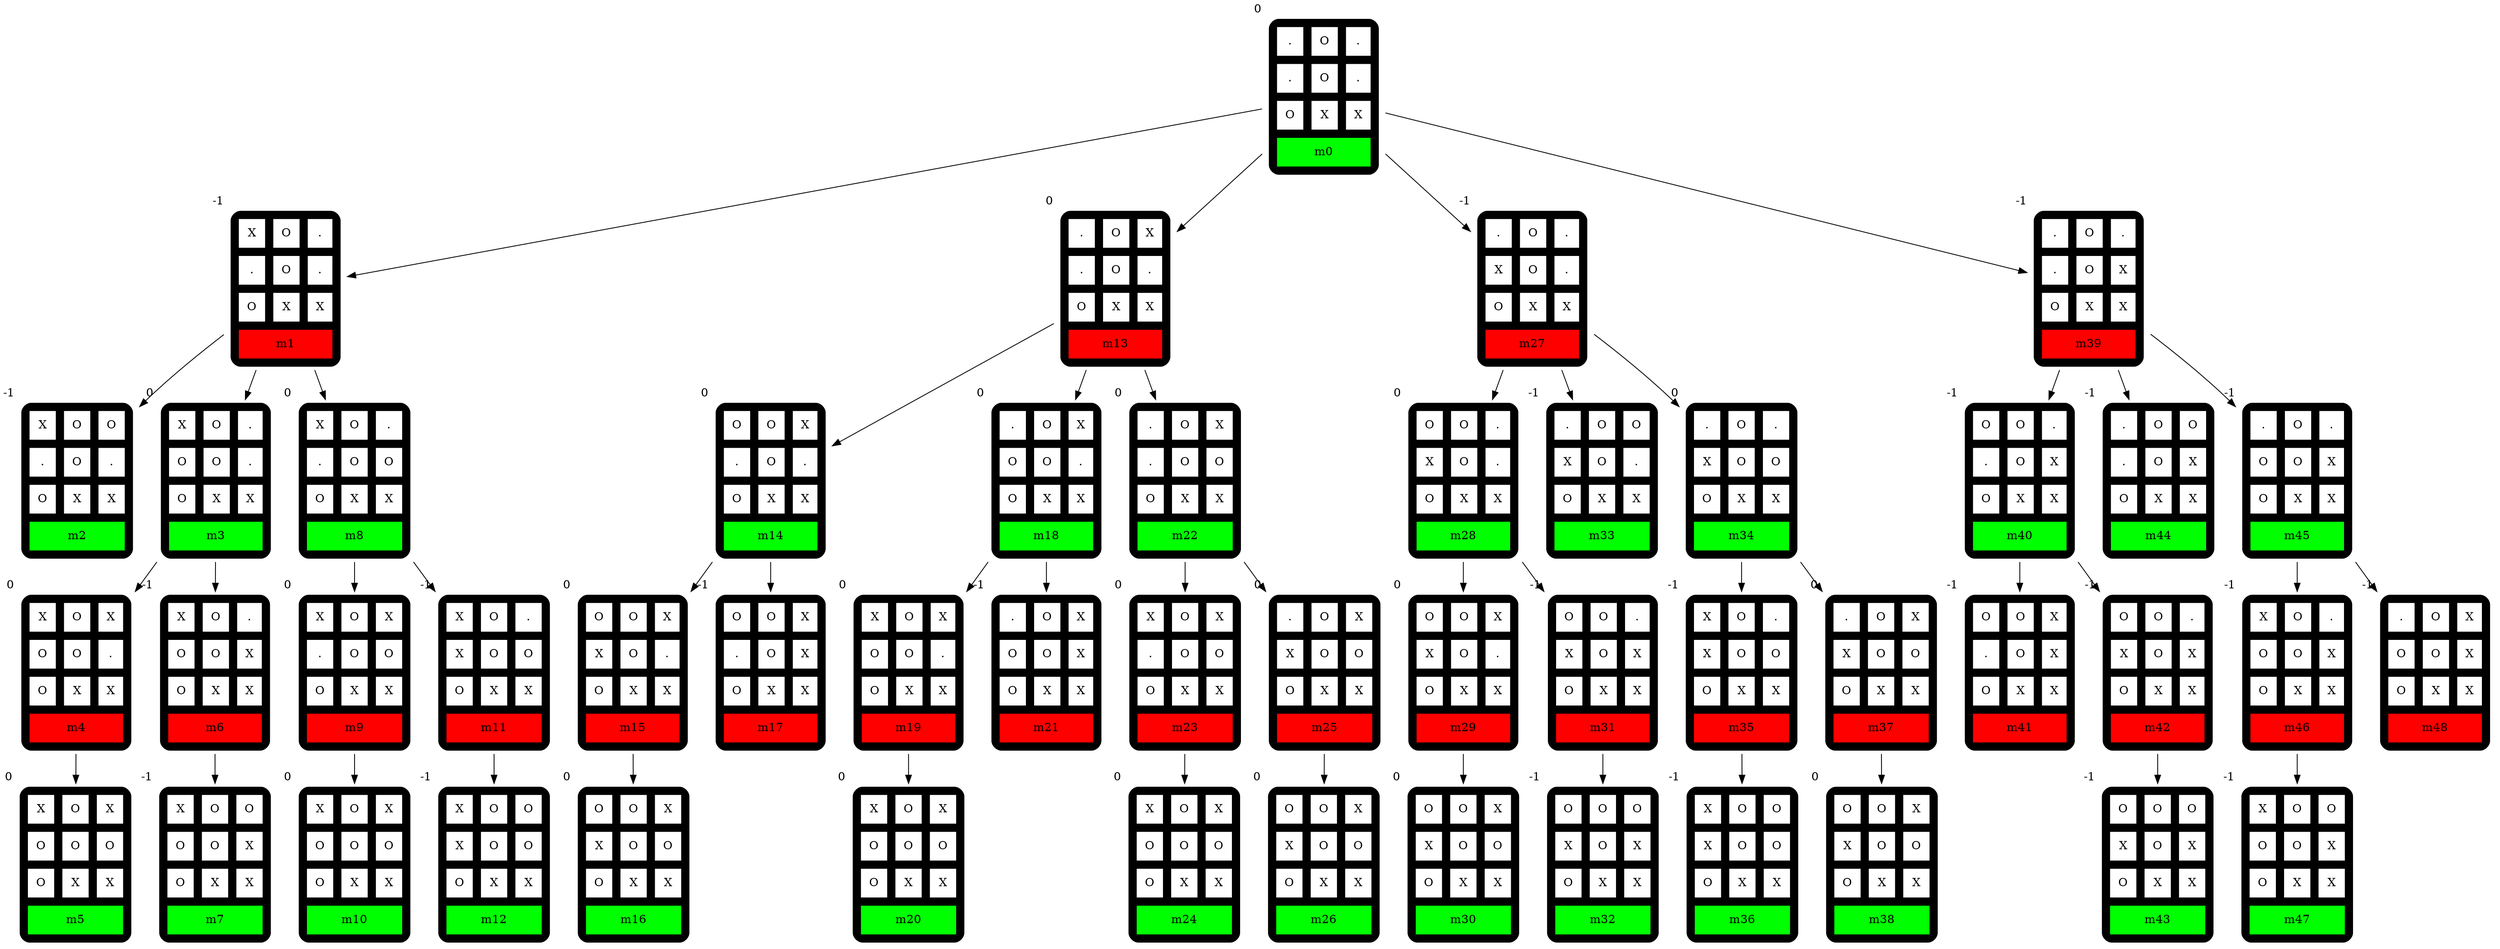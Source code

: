 digraph  {
  m0 [shape=none label=<<TABLE border='0' cellspacing='10' cellpadding='10' style='rounded' bgcolor='black'>
    <TR>
    <TD bgcolor="white">.</TD>
    <TD bgcolor="white">O</TD>
    <TD bgcolor="white">.</TD>
    </TR>
    <TR>
    <TD bgcolor="white">.</TD>
    <TD bgcolor="white">O</TD>
    <TD bgcolor="white">.</TD>
    </TR>
    <TR>
    <TD bgcolor="white">O</TD>
    <TD bgcolor="white">X</TD>
    <TD bgcolor="white">X</TD>
    </TR>
    <TR><TD bgcolor= 'green' colspan='3'>m0</TD></TR>
</TABLE>>];

isMaximising = 1
isMaximising = 0
isMaximising = 1
isMaximising = 1
isMaximising = 0
isMaximising = 1
isMaximising = 0
isMaximising = 1
isMaximising = 1
isMaximising = 0
isMaximising = 1
isMaximising = 0
isMaximising = 1
isMaximising = 0
isMaximising = 1
isMaximising = 0
isMaximising = 1
isMaximising = 0
isMaximising = 1
isMaximising = 0
isMaximising = 1
isMaximising = 0
isMaximising = 1
isMaximising = 0
isMaximising = 1
isMaximising = 0
isMaximising = 1
isMaximising = 0
isMaximising = 1
isMaximising = 0
isMaximising = 1
isMaximising = 0
isMaximising = 1
isMaximising = 1
isMaximising = 1
isMaximising = 0
isMaximising = 1
isMaximising = 0
isMaximising = 1
isMaximising = 0
isMaximising = 1
isMaximising = 0
isMaximising = 0
isMaximising = 1
isMaximising = 1
isMaximising = 1
isMaximising = 0
isMaximising = 1
isMaximising = 0
m0 [xlabel="0"]  m1 [shape=none label=<<TABLE border='0' cellspacing='10' cellpadding='10' style='rounded' bgcolor='black'>
    <TR>
    <TD bgcolor="white">X</TD>
    <TD bgcolor="white">O</TD>
    <TD bgcolor="white">.</TD>
    </TR>
    <TR>
    <TD bgcolor="white">.</TD>
    <TD bgcolor="white">O</TD>
    <TD bgcolor="white">.</TD>
    </TR>
    <TR>
    <TD bgcolor="white">O</TD>
    <TD bgcolor="white">X</TD>
    <TD bgcolor="white">X</TD>
    </TR>
    <TR><TD bgcolor= 'red' colspan='3'>m1</TD></TR>
</TABLE>>];

  m0 -> m1 ;
isMaximising = 0
isMaximising = 1
isMaximising = 1
isMaximising = 0
isMaximising = 1
isMaximising = 0
isMaximising = 1
isMaximising = 1
isMaximising = 0
isMaximising = 1
isMaximising = 0
isMaximising = 1
m1 [xlabel="-1"]  m2 [shape=none label=<<TABLE border='0' cellspacing='10' cellpadding='10' style='rounded' bgcolor='black'>
    <TR>
    <TD bgcolor="white">X</TD>
    <TD bgcolor="white">O</TD>
    <TD bgcolor="white">O</TD>
    </TR>
    <TR>
    <TD bgcolor="white">.</TD>
    <TD bgcolor="white">O</TD>
    <TD bgcolor="white">.</TD>
    </TR>
    <TR>
    <TD bgcolor="white">O</TD>
    <TD bgcolor="white">X</TD>
    <TD bgcolor="white">X</TD>
    </TR>
    <TR><TD bgcolor= 'green' colspan='3'>m2</TD></TR>
</TABLE>>];

  m1 -> m2 ;
isMaximising = 1
m2 [xlabel="-1"]  m3 [shape=none label=<<TABLE border='0' cellspacing='10' cellpadding='10' style='rounded' bgcolor='black'>
    <TR>
    <TD bgcolor="white">X</TD>
    <TD bgcolor="white">O</TD>
    <TD bgcolor="white">.</TD>
    </TR>
    <TR>
    <TD bgcolor="white">O</TD>
    <TD bgcolor="white">O</TD>
    <TD bgcolor="white">.</TD>
    </TR>
    <TR>
    <TD bgcolor="white">O</TD>
    <TD bgcolor="white">X</TD>
    <TD bgcolor="white">X</TD>
    </TR>
    <TR><TD bgcolor= 'green' colspan='3'>m3</TD></TR>
</TABLE>>];

  m1 -> m3 ;
isMaximising = 1
isMaximising = 0
isMaximising = 1
isMaximising = 0
isMaximising = 1
m3 [xlabel="0"]  m4 [shape=none label=<<TABLE border='0' cellspacing='10' cellpadding='10' style='rounded' bgcolor='black'>
    <TR>
    <TD bgcolor="white">X</TD>
    <TD bgcolor="white">O</TD>
    <TD bgcolor="white">X</TD>
    </TR>
    <TR>
    <TD bgcolor="white">O</TD>
    <TD bgcolor="white">O</TD>
    <TD bgcolor="white">.</TD>
    </TR>
    <TR>
    <TD bgcolor="white">O</TD>
    <TD bgcolor="white">X</TD>
    <TD bgcolor="white">X</TD>
    </TR>
    <TR><TD bgcolor= 'red' colspan='3'>m4</TD></TR>
</TABLE>>];

  m3 -> m4 ;
isMaximising = 0
isMaximising = 1
m4 [xlabel="0"]  m5 [shape=none label=<<TABLE border='0' cellspacing='10' cellpadding='10' style='rounded' bgcolor='black'>
    <TR>
    <TD bgcolor="white">X</TD>
    <TD bgcolor="white">O</TD>
    <TD bgcolor="white">X</TD>
    </TR>
    <TR>
    <TD bgcolor="white">O</TD>
    <TD bgcolor="white">O</TD>
    <TD bgcolor="white">O</TD>
    </TR>
    <TR>
    <TD bgcolor="white">O</TD>
    <TD bgcolor="white">X</TD>
    <TD bgcolor="white">X</TD>
    </TR>
    <TR><TD bgcolor= 'green' colspan='3'>m5</TD></TR>
</TABLE>>];

  m4 -> m5 ;
isMaximising = 1
m5 [xlabel="0"]  m6 [shape=none label=<<TABLE border='0' cellspacing='10' cellpadding='10' style='rounded' bgcolor='black'>
    <TR>
    <TD bgcolor="white">X</TD>
    <TD bgcolor="white">O</TD>
    <TD bgcolor="white">.</TD>
    </TR>
    <TR>
    <TD bgcolor="white">O</TD>
    <TD bgcolor="white">O</TD>
    <TD bgcolor="white">X</TD>
    </TR>
    <TR>
    <TD bgcolor="white">O</TD>
    <TD bgcolor="white">X</TD>
    <TD bgcolor="white">X</TD>
    </TR>
    <TR><TD bgcolor= 'red' colspan='3'>m6</TD></TR>
</TABLE>>];

  m3 -> m6 ;
isMaximising = 0
isMaximising = 1
m6 [xlabel="-1"]  m7 [shape=none label=<<TABLE border='0' cellspacing='10' cellpadding='10' style='rounded' bgcolor='black'>
    <TR>
    <TD bgcolor="white">X</TD>
    <TD bgcolor="white">O</TD>
    <TD bgcolor="white">O</TD>
    </TR>
    <TR>
    <TD bgcolor="white">O</TD>
    <TD bgcolor="white">O</TD>
    <TD bgcolor="white">X</TD>
    </TR>
    <TR>
    <TD bgcolor="white">O</TD>
    <TD bgcolor="white">X</TD>
    <TD bgcolor="white">X</TD>
    </TR>
    <TR><TD bgcolor= 'green' colspan='3'>m7</TD></TR>
</TABLE>>];

  m6 -> m7 ;
isMaximising = 1
m7 [xlabel="-1"]  m8 [shape=none label=<<TABLE border='0' cellspacing='10' cellpadding='10' style='rounded' bgcolor='black'>
    <TR>
    <TD bgcolor="white">X</TD>
    <TD bgcolor="white">O</TD>
    <TD bgcolor="white">.</TD>
    </TR>
    <TR>
    <TD bgcolor="white">.</TD>
    <TD bgcolor="white">O</TD>
    <TD bgcolor="white">O</TD>
    </TR>
    <TR>
    <TD bgcolor="white">O</TD>
    <TD bgcolor="white">X</TD>
    <TD bgcolor="white">X</TD>
    </TR>
    <TR><TD bgcolor= 'green' colspan='3'>m8</TD></TR>
</TABLE>>];

  m1 -> m8 ;
isMaximising = 1
isMaximising = 0
isMaximising = 1
isMaximising = 0
isMaximising = 1
m8 [xlabel="0"]  m9 [shape=none label=<<TABLE border='0' cellspacing='10' cellpadding='10' style='rounded' bgcolor='black'>
    <TR>
    <TD bgcolor="white">X</TD>
    <TD bgcolor="white">O</TD>
    <TD bgcolor="white">X</TD>
    </TR>
    <TR>
    <TD bgcolor="white">.</TD>
    <TD bgcolor="white">O</TD>
    <TD bgcolor="white">O</TD>
    </TR>
    <TR>
    <TD bgcolor="white">O</TD>
    <TD bgcolor="white">X</TD>
    <TD bgcolor="white">X</TD>
    </TR>
    <TR><TD bgcolor= 'red' colspan='3'>m9</TD></TR>
</TABLE>>];

  m8 -> m9 ;
isMaximising = 0
isMaximising = 1
m9 [xlabel="0"]  m10 [shape=none label=<<TABLE border='0' cellspacing='10' cellpadding='10' style='rounded' bgcolor='black'>
    <TR>
    <TD bgcolor="white">X</TD>
    <TD bgcolor="white">O</TD>
    <TD bgcolor="white">X</TD>
    </TR>
    <TR>
    <TD bgcolor="white">O</TD>
    <TD bgcolor="white">O</TD>
    <TD bgcolor="white">O</TD>
    </TR>
    <TR>
    <TD bgcolor="white">O</TD>
    <TD bgcolor="white">X</TD>
    <TD bgcolor="white">X</TD>
    </TR>
    <TR><TD bgcolor= 'green' colspan='3'>m10</TD></TR>
</TABLE>>];

  m9 -> m10 ;
isMaximising = 1
m10 [xlabel="0"]  m11 [shape=none label=<<TABLE border='0' cellspacing='10' cellpadding='10' style='rounded' bgcolor='black'>
    <TR>
    <TD bgcolor="white">X</TD>
    <TD bgcolor="white">O</TD>
    <TD bgcolor="white">.</TD>
    </TR>
    <TR>
    <TD bgcolor="white">X</TD>
    <TD bgcolor="white">O</TD>
    <TD bgcolor="white">O</TD>
    </TR>
    <TR>
    <TD bgcolor="white">O</TD>
    <TD bgcolor="white">X</TD>
    <TD bgcolor="white">X</TD>
    </TR>
    <TR><TD bgcolor= 'red' colspan='3'>m11</TD></TR>
</TABLE>>];

  m8 -> m11 ;
isMaximising = 0
isMaximising = 1
m11 [xlabel="-1"]  m12 [shape=none label=<<TABLE border='0' cellspacing='10' cellpadding='10' style='rounded' bgcolor='black'>
    <TR>
    <TD bgcolor="white">X</TD>
    <TD bgcolor="white">O</TD>
    <TD bgcolor="white">O</TD>
    </TR>
    <TR>
    <TD bgcolor="white">X</TD>
    <TD bgcolor="white">O</TD>
    <TD bgcolor="white">O</TD>
    </TR>
    <TR>
    <TD bgcolor="white">O</TD>
    <TD bgcolor="white">X</TD>
    <TD bgcolor="white">X</TD>
    </TR>
    <TR><TD bgcolor= 'green' colspan='3'>m12</TD></TR>
</TABLE>>];

  m11 -> m12 ;
isMaximising = 1
m12 [xlabel="-1"]  m13 [shape=none label=<<TABLE border='0' cellspacing='10' cellpadding='10' style='rounded' bgcolor='black'>
    <TR>
    <TD bgcolor="white">.</TD>
    <TD bgcolor="white">O</TD>
    <TD bgcolor="white">X</TD>
    </TR>
    <TR>
    <TD bgcolor="white">.</TD>
    <TD bgcolor="white">O</TD>
    <TD bgcolor="white">.</TD>
    </TR>
    <TR>
    <TD bgcolor="white">O</TD>
    <TD bgcolor="white">X</TD>
    <TD bgcolor="white">X</TD>
    </TR>
    <TR><TD bgcolor= 'red' colspan='3'>m13</TD></TR>
</TABLE>>];

  m0 -> m13 ;
isMaximising = 0
isMaximising = 1
isMaximising = 0
isMaximising = 1
isMaximising = 0
isMaximising = 1
isMaximising = 0
isMaximising = 1
isMaximising = 0
isMaximising = 1
isMaximising = 0
isMaximising = 1
isMaximising = 0
isMaximising = 1
m13 [xlabel="0"]  m14 [shape=none label=<<TABLE border='0' cellspacing='10' cellpadding='10' style='rounded' bgcolor='black'>
    <TR>
    <TD bgcolor="white">O</TD>
    <TD bgcolor="white">O</TD>
    <TD bgcolor="white">X</TD>
    </TR>
    <TR>
    <TD bgcolor="white">.</TD>
    <TD bgcolor="white">O</TD>
    <TD bgcolor="white">.</TD>
    </TR>
    <TR>
    <TD bgcolor="white">O</TD>
    <TD bgcolor="white">X</TD>
    <TD bgcolor="white">X</TD>
    </TR>
    <TR><TD bgcolor= 'green' colspan='3'>m14</TD></TR>
</TABLE>>];

  m13 -> m14 ;
isMaximising = 1
isMaximising = 0
isMaximising = 1
isMaximising = 0
m14 [xlabel="0"]  m15 [shape=none label=<<TABLE border='0' cellspacing='10' cellpadding='10' style='rounded' bgcolor='black'>
    <TR>
    <TD bgcolor="white">O</TD>
    <TD bgcolor="white">O</TD>
    <TD bgcolor="white">X</TD>
    </TR>
    <TR>
    <TD bgcolor="white">X</TD>
    <TD bgcolor="white">O</TD>
    <TD bgcolor="white">.</TD>
    </TR>
    <TR>
    <TD bgcolor="white">O</TD>
    <TD bgcolor="white">X</TD>
    <TD bgcolor="white">X</TD>
    </TR>
    <TR><TD bgcolor= 'red' colspan='3'>m15</TD></TR>
</TABLE>>];

  m14 -> m15 ;
isMaximising = 0
isMaximising = 1
m15 [xlabel="0"]  m16 [shape=none label=<<TABLE border='0' cellspacing='10' cellpadding='10' style='rounded' bgcolor='black'>
    <TR>
    <TD bgcolor="white">O</TD>
    <TD bgcolor="white">O</TD>
    <TD bgcolor="white">X</TD>
    </TR>
    <TR>
    <TD bgcolor="white">X</TD>
    <TD bgcolor="white">O</TD>
    <TD bgcolor="white">O</TD>
    </TR>
    <TR>
    <TD bgcolor="white">O</TD>
    <TD bgcolor="white">X</TD>
    <TD bgcolor="white">X</TD>
    </TR>
    <TR><TD bgcolor= 'green' colspan='3'>m16</TD></TR>
</TABLE>>];

  m15 -> m16 ;
isMaximising = 1
m16 [xlabel="0"]  m17 [shape=none label=<<TABLE border='0' cellspacing='10' cellpadding='10' style='rounded' bgcolor='black'>
    <TR>
    <TD bgcolor="white">O</TD>
    <TD bgcolor="white">O</TD>
    <TD bgcolor="white">X</TD>
    </TR>
    <TR>
    <TD bgcolor="white">.</TD>
    <TD bgcolor="white">O</TD>
    <TD bgcolor="white">X</TD>
    </TR>
    <TR>
    <TD bgcolor="white">O</TD>
    <TD bgcolor="white">X</TD>
    <TD bgcolor="white">X</TD>
    </TR>
    <TR><TD bgcolor= 'red' colspan='3'>m17</TD></TR>
</TABLE>>];

  m14 -> m17 ;
isMaximising = 0
m17 [xlabel="-1"]  m18 [shape=none label=<<TABLE border='0' cellspacing='10' cellpadding='10' style='rounded' bgcolor='black'>
    <TR>
    <TD bgcolor="white">.</TD>
    <TD bgcolor="white">O</TD>
    <TD bgcolor="white">X</TD>
    </TR>
    <TR>
    <TD bgcolor="white">O</TD>
    <TD bgcolor="white">O</TD>
    <TD bgcolor="white">.</TD>
    </TR>
    <TR>
    <TD bgcolor="white">O</TD>
    <TD bgcolor="white">X</TD>
    <TD bgcolor="white">X</TD>
    </TR>
    <TR><TD bgcolor= 'green' colspan='3'>m18</TD></TR>
</TABLE>>];

  m13 -> m18 ;
isMaximising = 1
isMaximising = 0
isMaximising = 1
isMaximising = 0
m18 [xlabel="0"]  m19 [shape=none label=<<TABLE border='0' cellspacing='10' cellpadding='10' style='rounded' bgcolor='black'>
    <TR>
    <TD bgcolor="white">X</TD>
    <TD bgcolor="white">O</TD>
    <TD bgcolor="white">X</TD>
    </TR>
    <TR>
    <TD bgcolor="white">O</TD>
    <TD bgcolor="white">O</TD>
    <TD bgcolor="white">.</TD>
    </TR>
    <TR>
    <TD bgcolor="white">O</TD>
    <TD bgcolor="white">X</TD>
    <TD bgcolor="white">X</TD>
    </TR>
    <TR><TD bgcolor= 'red' colspan='3'>m19</TD></TR>
</TABLE>>];

  m18 -> m19 ;
isMaximising = 0
isMaximising = 1
m19 [xlabel="0"]  m20 [shape=none label=<<TABLE border='0' cellspacing='10' cellpadding='10' style='rounded' bgcolor='black'>
    <TR>
    <TD bgcolor="white">X</TD>
    <TD bgcolor="white">O</TD>
    <TD bgcolor="white">X</TD>
    </TR>
    <TR>
    <TD bgcolor="white">O</TD>
    <TD bgcolor="white">O</TD>
    <TD bgcolor="white">O</TD>
    </TR>
    <TR>
    <TD bgcolor="white">O</TD>
    <TD bgcolor="white">X</TD>
    <TD bgcolor="white">X</TD>
    </TR>
    <TR><TD bgcolor= 'green' colspan='3'>m20</TD></TR>
</TABLE>>];

  m19 -> m20 ;
isMaximising = 1
m20 [xlabel="0"]  m21 [shape=none label=<<TABLE border='0' cellspacing='10' cellpadding='10' style='rounded' bgcolor='black'>
    <TR>
    <TD bgcolor="white">.</TD>
    <TD bgcolor="white">O</TD>
    <TD bgcolor="white">X</TD>
    </TR>
    <TR>
    <TD bgcolor="white">O</TD>
    <TD bgcolor="white">O</TD>
    <TD bgcolor="white">X</TD>
    </TR>
    <TR>
    <TD bgcolor="white">O</TD>
    <TD bgcolor="white">X</TD>
    <TD bgcolor="white">X</TD>
    </TR>
    <TR><TD bgcolor= 'red' colspan='3'>m21</TD></TR>
</TABLE>>];

  m18 -> m21 ;
isMaximising = 0
m21 [xlabel="-1"]  m22 [shape=none label=<<TABLE border='0' cellspacing='10' cellpadding='10' style='rounded' bgcolor='black'>
    <TR>
    <TD bgcolor="white">.</TD>
    <TD bgcolor="white">O</TD>
    <TD bgcolor="white">X</TD>
    </TR>
    <TR>
    <TD bgcolor="white">.</TD>
    <TD bgcolor="white">O</TD>
    <TD bgcolor="white">O</TD>
    </TR>
    <TR>
    <TD bgcolor="white">O</TD>
    <TD bgcolor="white">X</TD>
    <TD bgcolor="white">X</TD>
    </TR>
    <TR><TD bgcolor= 'green' colspan='3'>m22</TD></TR>
</TABLE>>];

  m13 -> m22 ;
isMaximising = 1
isMaximising = 0
isMaximising = 1
isMaximising = 0
isMaximising = 1
m22 [xlabel="0"]  m23 [shape=none label=<<TABLE border='0' cellspacing='10' cellpadding='10' style='rounded' bgcolor='black'>
    <TR>
    <TD bgcolor="white">X</TD>
    <TD bgcolor="white">O</TD>
    <TD bgcolor="white">X</TD>
    </TR>
    <TR>
    <TD bgcolor="white">.</TD>
    <TD bgcolor="white">O</TD>
    <TD bgcolor="white">O</TD>
    </TR>
    <TR>
    <TD bgcolor="white">O</TD>
    <TD bgcolor="white">X</TD>
    <TD bgcolor="white">X</TD>
    </TR>
    <TR><TD bgcolor= 'red' colspan='3'>m23</TD></TR>
</TABLE>>];

  m22 -> m23 ;
isMaximising = 0
isMaximising = 1
m23 [xlabel="0"]  m24 [shape=none label=<<TABLE border='0' cellspacing='10' cellpadding='10' style='rounded' bgcolor='black'>
    <TR>
    <TD bgcolor="white">X</TD>
    <TD bgcolor="white">O</TD>
    <TD bgcolor="white">X</TD>
    </TR>
    <TR>
    <TD bgcolor="white">O</TD>
    <TD bgcolor="white">O</TD>
    <TD bgcolor="white">O</TD>
    </TR>
    <TR>
    <TD bgcolor="white">O</TD>
    <TD bgcolor="white">X</TD>
    <TD bgcolor="white">X</TD>
    </TR>
    <TR><TD bgcolor= 'green' colspan='3'>m24</TD></TR>
</TABLE>>];

  m23 -> m24 ;
isMaximising = 1
m24 [xlabel="0"]  m25 [shape=none label=<<TABLE border='0' cellspacing='10' cellpadding='10' style='rounded' bgcolor='black'>
    <TR>
    <TD bgcolor="white">.</TD>
    <TD bgcolor="white">O</TD>
    <TD bgcolor="white">X</TD>
    </TR>
    <TR>
    <TD bgcolor="white">X</TD>
    <TD bgcolor="white">O</TD>
    <TD bgcolor="white">O</TD>
    </TR>
    <TR>
    <TD bgcolor="white">O</TD>
    <TD bgcolor="white">X</TD>
    <TD bgcolor="white">X</TD>
    </TR>
    <TR><TD bgcolor= 'red' colspan='3'>m25</TD></TR>
</TABLE>>];

  m22 -> m25 ;
isMaximising = 0
isMaximising = 1
m25 [xlabel="0"]  m26 [shape=none label=<<TABLE border='0' cellspacing='10' cellpadding='10' style='rounded' bgcolor='black'>
    <TR>
    <TD bgcolor="white">O</TD>
    <TD bgcolor="white">O</TD>
    <TD bgcolor="white">X</TD>
    </TR>
    <TR>
    <TD bgcolor="white">X</TD>
    <TD bgcolor="white">O</TD>
    <TD bgcolor="white">O</TD>
    </TR>
    <TR>
    <TD bgcolor="white">O</TD>
    <TD bgcolor="white">X</TD>
    <TD bgcolor="white">X</TD>
    </TR>
    <TR><TD bgcolor= 'green' colspan='3'>m26</TD></TR>
</TABLE>>];

  m25 -> m26 ;
isMaximising = 1
m26 [xlabel="0"]  m27 [shape=none label=<<TABLE border='0' cellspacing='10' cellpadding='10' style='rounded' bgcolor='black'>
    <TR>
    <TD bgcolor="white">.</TD>
    <TD bgcolor="white">O</TD>
    <TD bgcolor="white">.</TD>
    </TR>
    <TR>
    <TD bgcolor="white">X</TD>
    <TD bgcolor="white">O</TD>
    <TD bgcolor="white">.</TD>
    </TR>
    <TR>
    <TD bgcolor="white">O</TD>
    <TD bgcolor="white">X</TD>
    <TD bgcolor="white">X</TD>
    </TR>
    <TR><TD bgcolor= 'red' colspan='3'>m27</TD></TR>
</TABLE>>];

  m0 -> m27 ;
isMaximising = 0
isMaximising = 1
isMaximising = 0
isMaximising = 1
isMaximising = 0
isMaximising = 1
isMaximising = 1
isMaximising = 1
isMaximising = 0
isMaximising = 1
isMaximising = 0
isMaximising = 1
m27 [xlabel="-1"]  m28 [shape=none label=<<TABLE border='0' cellspacing='10' cellpadding='10' style='rounded' bgcolor='black'>
    <TR>
    <TD bgcolor="white">O</TD>
    <TD bgcolor="white">O</TD>
    <TD bgcolor="white">.</TD>
    </TR>
    <TR>
    <TD bgcolor="white">X</TD>
    <TD bgcolor="white">O</TD>
    <TD bgcolor="white">.</TD>
    </TR>
    <TR>
    <TD bgcolor="white">O</TD>
    <TD bgcolor="white">X</TD>
    <TD bgcolor="white">X</TD>
    </TR>
    <TR><TD bgcolor= 'green' colspan='3'>m28</TD></TR>
</TABLE>>];

  m27 -> m28 ;
isMaximising = 1
isMaximising = 0
isMaximising = 1
isMaximising = 0
isMaximising = 1
m28 [xlabel="0"]  m29 [shape=none label=<<TABLE border='0' cellspacing='10' cellpadding='10' style='rounded' bgcolor='black'>
    <TR>
    <TD bgcolor="white">O</TD>
    <TD bgcolor="white">O</TD>
    <TD bgcolor="white">X</TD>
    </TR>
    <TR>
    <TD bgcolor="white">X</TD>
    <TD bgcolor="white">O</TD>
    <TD bgcolor="white">.</TD>
    </TR>
    <TR>
    <TD bgcolor="white">O</TD>
    <TD bgcolor="white">X</TD>
    <TD bgcolor="white">X</TD>
    </TR>
    <TR><TD bgcolor= 'red' colspan='3'>m29</TD></TR>
</TABLE>>];

  m28 -> m29 ;
isMaximising = 0
isMaximising = 1
m29 [xlabel="0"]  m30 [shape=none label=<<TABLE border='0' cellspacing='10' cellpadding='10' style='rounded' bgcolor='black'>
    <TR>
    <TD bgcolor="white">O</TD>
    <TD bgcolor="white">O</TD>
    <TD bgcolor="white">X</TD>
    </TR>
    <TR>
    <TD bgcolor="white">X</TD>
    <TD bgcolor="white">O</TD>
    <TD bgcolor="white">O</TD>
    </TR>
    <TR>
    <TD bgcolor="white">O</TD>
    <TD bgcolor="white">X</TD>
    <TD bgcolor="white">X</TD>
    </TR>
    <TR><TD bgcolor= 'green' colspan='3'>m30</TD></TR>
</TABLE>>];

  m29 -> m30 ;
isMaximising = 1
m30 [xlabel="0"]  m31 [shape=none label=<<TABLE border='0' cellspacing='10' cellpadding='10' style='rounded' bgcolor='black'>
    <TR>
    <TD bgcolor="white">O</TD>
    <TD bgcolor="white">O</TD>
    <TD bgcolor="white">.</TD>
    </TR>
    <TR>
    <TD bgcolor="white">X</TD>
    <TD bgcolor="white">O</TD>
    <TD bgcolor="white">X</TD>
    </TR>
    <TR>
    <TD bgcolor="white">O</TD>
    <TD bgcolor="white">X</TD>
    <TD bgcolor="white">X</TD>
    </TR>
    <TR><TD bgcolor= 'red' colspan='3'>m31</TD></TR>
</TABLE>>];

  m28 -> m31 ;
isMaximising = 0
isMaximising = 1
m31 [xlabel="-1"]  m32 [shape=none label=<<TABLE border='0' cellspacing='10' cellpadding='10' style='rounded' bgcolor='black'>
    <TR>
    <TD bgcolor="white">O</TD>
    <TD bgcolor="white">O</TD>
    <TD bgcolor="white">O</TD>
    </TR>
    <TR>
    <TD bgcolor="white">X</TD>
    <TD bgcolor="white">O</TD>
    <TD bgcolor="white">X</TD>
    </TR>
    <TR>
    <TD bgcolor="white">O</TD>
    <TD bgcolor="white">X</TD>
    <TD bgcolor="white">X</TD>
    </TR>
    <TR><TD bgcolor= 'green' colspan='3'>m32</TD></TR>
</TABLE>>];

  m31 -> m32 ;
isMaximising = 1
m32 [xlabel="-1"]  m33 [shape=none label=<<TABLE border='0' cellspacing='10' cellpadding='10' style='rounded' bgcolor='black'>
    <TR>
    <TD bgcolor="white">.</TD>
    <TD bgcolor="white">O</TD>
    <TD bgcolor="white">O</TD>
    </TR>
    <TR>
    <TD bgcolor="white">X</TD>
    <TD bgcolor="white">O</TD>
    <TD bgcolor="white">.</TD>
    </TR>
    <TR>
    <TD bgcolor="white">O</TD>
    <TD bgcolor="white">X</TD>
    <TD bgcolor="white">X</TD>
    </TR>
    <TR><TD bgcolor= 'green' colspan='3'>m33</TD></TR>
</TABLE>>];

  m27 -> m33 ;
isMaximising = 1
m33 [xlabel="-1"]  m34 [shape=none label=<<TABLE border='0' cellspacing='10' cellpadding='10' style='rounded' bgcolor='black'>
    <TR>
    <TD bgcolor="white">.</TD>
    <TD bgcolor="white">O</TD>
    <TD bgcolor="white">.</TD>
    </TR>
    <TR>
    <TD bgcolor="white">X</TD>
    <TD bgcolor="white">O</TD>
    <TD bgcolor="white">O</TD>
    </TR>
    <TR>
    <TD bgcolor="white">O</TD>
    <TD bgcolor="white">X</TD>
    <TD bgcolor="white">X</TD>
    </TR>
    <TR><TD bgcolor= 'green' colspan='3'>m34</TD></TR>
</TABLE>>];

  m27 -> m34 ;
isMaximising = 1
isMaximising = 0
isMaximising = 1
isMaximising = 0
isMaximising = 1
m34 [xlabel="0"]  m35 [shape=none label=<<TABLE border='0' cellspacing='10' cellpadding='10' style='rounded' bgcolor='black'>
    <TR>
    <TD bgcolor="white">X</TD>
    <TD bgcolor="white">O</TD>
    <TD bgcolor="white">.</TD>
    </TR>
    <TR>
    <TD bgcolor="white">X</TD>
    <TD bgcolor="white">O</TD>
    <TD bgcolor="white">O</TD>
    </TR>
    <TR>
    <TD bgcolor="white">O</TD>
    <TD bgcolor="white">X</TD>
    <TD bgcolor="white">X</TD>
    </TR>
    <TR><TD bgcolor= 'red' colspan='3'>m35</TD></TR>
</TABLE>>];

  m34 -> m35 ;
isMaximising = 0
isMaximising = 1
m35 [xlabel="-1"]  m36 [shape=none label=<<TABLE border='0' cellspacing='10' cellpadding='10' style='rounded' bgcolor='black'>
    <TR>
    <TD bgcolor="white">X</TD>
    <TD bgcolor="white">O</TD>
    <TD bgcolor="white">O</TD>
    </TR>
    <TR>
    <TD bgcolor="white">X</TD>
    <TD bgcolor="white">O</TD>
    <TD bgcolor="white">O</TD>
    </TR>
    <TR>
    <TD bgcolor="white">O</TD>
    <TD bgcolor="white">X</TD>
    <TD bgcolor="white">X</TD>
    </TR>
    <TR><TD bgcolor= 'green' colspan='3'>m36</TD></TR>
</TABLE>>];

  m35 -> m36 ;
isMaximising = 1
m36 [xlabel="-1"]  m37 [shape=none label=<<TABLE border='0' cellspacing='10' cellpadding='10' style='rounded' bgcolor='black'>
    <TR>
    <TD bgcolor="white">.</TD>
    <TD bgcolor="white">O</TD>
    <TD bgcolor="white">X</TD>
    </TR>
    <TR>
    <TD bgcolor="white">X</TD>
    <TD bgcolor="white">O</TD>
    <TD bgcolor="white">O</TD>
    </TR>
    <TR>
    <TD bgcolor="white">O</TD>
    <TD bgcolor="white">X</TD>
    <TD bgcolor="white">X</TD>
    </TR>
    <TR><TD bgcolor= 'red' colspan='3'>m37</TD></TR>
</TABLE>>];

  m34 -> m37 ;
isMaximising = 0
isMaximising = 1
m37 [xlabel="0"]  m38 [shape=none label=<<TABLE border='0' cellspacing='10' cellpadding='10' style='rounded' bgcolor='black'>
    <TR>
    <TD bgcolor="white">O</TD>
    <TD bgcolor="white">O</TD>
    <TD bgcolor="white">X</TD>
    </TR>
    <TR>
    <TD bgcolor="white">X</TD>
    <TD bgcolor="white">O</TD>
    <TD bgcolor="white">O</TD>
    </TR>
    <TR>
    <TD bgcolor="white">O</TD>
    <TD bgcolor="white">X</TD>
    <TD bgcolor="white">X</TD>
    </TR>
    <TR><TD bgcolor= 'green' colspan='3'>m38</TD></TR>
</TABLE>>];

  m37 -> m38 ;
isMaximising = 1
m38 [xlabel="0"]  m39 [shape=none label=<<TABLE border='0' cellspacing='10' cellpadding='10' style='rounded' bgcolor='black'>
    <TR>
    <TD bgcolor="white">.</TD>
    <TD bgcolor="white">O</TD>
    <TD bgcolor="white">.</TD>
    </TR>
    <TR>
    <TD bgcolor="white">.</TD>
    <TD bgcolor="white">O</TD>
    <TD bgcolor="white">X</TD>
    </TR>
    <TR>
    <TD bgcolor="white">O</TD>
    <TD bgcolor="white">X</TD>
    <TD bgcolor="white">X</TD>
    </TR>
    <TR><TD bgcolor= 'red' colspan='3'>m39</TD></TR>
</TABLE>>];

  m0 -> m39 ;
isMaximising = 0
isMaximising = 1
isMaximising = 0
isMaximising = 0
isMaximising = 1
isMaximising = 1
isMaximising = 1
isMaximising = 0
isMaximising = 1
isMaximising = 0
m39 [xlabel="-1"]  m40 [shape=none label=<<TABLE border='0' cellspacing='10' cellpadding='10' style='rounded' bgcolor='black'>
    <TR>
    <TD bgcolor="white">O</TD>
    <TD bgcolor="white">O</TD>
    <TD bgcolor="white">.</TD>
    </TR>
    <TR>
    <TD bgcolor="white">.</TD>
    <TD bgcolor="white">O</TD>
    <TD bgcolor="white">X</TD>
    </TR>
    <TR>
    <TD bgcolor="white">O</TD>
    <TD bgcolor="white">X</TD>
    <TD bgcolor="white">X</TD>
    </TR>
    <TR><TD bgcolor= 'green' colspan='3'>m40</TD></TR>
</TABLE>>];

  m39 -> m40 ;
isMaximising = 1
isMaximising = 0
isMaximising = 0
isMaximising = 1
m40 [xlabel="-1"]  m41 [shape=none label=<<TABLE border='0' cellspacing='10' cellpadding='10' style='rounded' bgcolor='black'>
    <TR>
    <TD bgcolor="white">O</TD>
    <TD bgcolor="white">O</TD>
    <TD bgcolor="white">X</TD>
    </TR>
    <TR>
    <TD bgcolor="white">.</TD>
    <TD bgcolor="white">O</TD>
    <TD bgcolor="white">X</TD>
    </TR>
    <TR>
    <TD bgcolor="white">O</TD>
    <TD bgcolor="white">X</TD>
    <TD bgcolor="white">X</TD>
    </TR>
    <TR><TD bgcolor= 'red' colspan='3'>m41</TD></TR>
</TABLE>>];

  m40 -> m41 ;
isMaximising = 0
m41 [xlabel="-1"]  m42 [shape=none label=<<TABLE border='0' cellspacing='10' cellpadding='10' style='rounded' bgcolor='black'>
    <TR>
    <TD bgcolor="white">O</TD>
    <TD bgcolor="white">O</TD>
    <TD bgcolor="white">.</TD>
    </TR>
    <TR>
    <TD bgcolor="white">X</TD>
    <TD bgcolor="white">O</TD>
    <TD bgcolor="white">X</TD>
    </TR>
    <TR>
    <TD bgcolor="white">O</TD>
    <TD bgcolor="white">X</TD>
    <TD bgcolor="white">X</TD>
    </TR>
    <TR><TD bgcolor= 'red' colspan='3'>m42</TD></TR>
</TABLE>>];

  m40 -> m42 ;
isMaximising = 0
isMaximising = 1
m42 [xlabel="-1"]  m43 [shape=none label=<<TABLE border='0' cellspacing='10' cellpadding='10' style='rounded' bgcolor='black'>
    <TR>
    <TD bgcolor="white">O</TD>
    <TD bgcolor="white">O</TD>
    <TD bgcolor="white">O</TD>
    </TR>
    <TR>
    <TD bgcolor="white">X</TD>
    <TD bgcolor="white">O</TD>
    <TD bgcolor="white">X</TD>
    </TR>
    <TR>
    <TD bgcolor="white">O</TD>
    <TD bgcolor="white">X</TD>
    <TD bgcolor="white">X</TD>
    </TR>
    <TR><TD bgcolor= 'green' colspan='3'>m43</TD></TR>
</TABLE>>];

  m42 -> m43 ;
isMaximising = 1
m43 [xlabel="-1"]  m44 [shape=none label=<<TABLE border='0' cellspacing='10' cellpadding='10' style='rounded' bgcolor='black'>
    <TR>
    <TD bgcolor="white">.</TD>
    <TD bgcolor="white">O</TD>
    <TD bgcolor="white">O</TD>
    </TR>
    <TR>
    <TD bgcolor="white">.</TD>
    <TD bgcolor="white">O</TD>
    <TD bgcolor="white">X</TD>
    </TR>
    <TR>
    <TD bgcolor="white">O</TD>
    <TD bgcolor="white">X</TD>
    <TD bgcolor="white">X</TD>
    </TR>
    <TR><TD bgcolor= 'green' colspan='3'>m44</TD></TR>
</TABLE>>];

  m39 -> m44 ;
isMaximising = 1
m44 [xlabel="-1"]  m45 [shape=none label=<<TABLE border='0' cellspacing='10' cellpadding='10' style='rounded' bgcolor='black'>
    <TR>
    <TD bgcolor="white">.</TD>
    <TD bgcolor="white">O</TD>
    <TD bgcolor="white">.</TD>
    </TR>
    <TR>
    <TD bgcolor="white">O</TD>
    <TD bgcolor="white">O</TD>
    <TD bgcolor="white">X</TD>
    </TR>
    <TR>
    <TD bgcolor="white">O</TD>
    <TD bgcolor="white">X</TD>
    <TD bgcolor="white">X</TD>
    </TR>
    <TR><TD bgcolor= 'green' colspan='3'>m45</TD></TR>
</TABLE>>];

  m39 -> m45 ;
isMaximising = 1
isMaximising = 0
isMaximising = 1
isMaximising = 0
m45 [xlabel="-1"]  m46 [shape=none label=<<TABLE border='0' cellspacing='10' cellpadding='10' style='rounded' bgcolor='black'>
    <TR>
    <TD bgcolor="white">X</TD>
    <TD bgcolor="white">O</TD>
    <TD bgcolor="white">.</TD>
    </TR>
    <TR>
    <TD bgcolor="white">O</TD>
    <TD bgcolor="white">O</TD>
    <TD bgcolor="white">X</TD>
    </TR>
    <TR>
    <TD bgcolor="white">O</TD>
    <TD bgcolor="white">X</TD>
    <TD bgcolor="white">X</TD>
    </TR>
    <TR><TD bgcolor= 'red' colspan='3'>m46</TD></TR>
</TABLE>>];

  m45 -> m46 ;
isMaximising = 0
isMaximising = 1
m46 [xlabel="-1"]  m47 [shape=none label=<<TABLE border='0' cellspacing='10' cellpadding='10' style='rounded' bgcolor='black'>
    <TR>
    <TD bgcolor="white">X</TD>
    <TD bgcolor="white">O</TD>
    <TD bgcolor="white">O</TD>
    </TR>
    <TR>
    <TD bgcolor="white">O</TD>
    <TD bgcolor="white">O</TD>
    <TD bgcolor="white">X</TD>
    </TR>
    <TR>
    <TD bgcolor="white">O</TD>
    <TD bgcolor="white">X</TD>
    <TD bgcolor="white">X</TD>
    </TR>
    <TR><TD bgcolor= 'green' colspan='3'>m47</TD></TR>
</TABLE>>];

  m46 -> m47 ;
isMaximising = 1
m47 [xlabel="-1"]  m48 [shape=none label=<<TABLE border='0' cellspacing='10' cellpadding='10' style='rounded' bgcolor='black'>
    <TR>
    <TD bgcolor="white">.</TD>
    <TD bgcolor="white">O</TD>
    <TD bgcolor="white">X</TD>
    </TR>
    <TR>
    <TD bgcolor="white">O</TD>
    <TD bgcolor="white">O</TD>
    <TD bgcolor="white">X</TD>
    </TR>
    <TR>
    <TD bgcolor="white">O</TD>
    <TD bgcolor="white">X</TD>
    <TD bgcolor="white">X</TD>
    </TR>
    <TR><TD bgcolor= 'red' colspan='3'>m48</TD></TR>
</TABLE>>];

  m45 -> m48 ;
isMaximising = 0
m48 [xlabel="-1"]}
